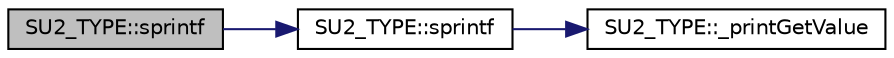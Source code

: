 digraph "SU2_TYPE::sprintf"
{
 // LATEX_PDF_SIZE
  edge [fontname="Helvetica",fontsize="10",labelfontname="Helvetica",labelfontsize="10"];
  node [fontname="Helvetica",fontsize="10",shape=record];
  rankdir="LR";
  Node1 [label="SU2_TYPE::sprintf",height=0.2,width=0.4,color="black", fillcolor="grey75", style="filled", fontcolor="black",tooltip=" "];
  Node1 -> Node2 [color="midnightblue",fontsize="10",style="solid",fontname="Helvetica"];
  Node2 [label="SU2_TYPE::sprintf",height=0.2,width=0.4,color="black", fillcolor="white", style="filled",URL="$namespaceSU2__TYPE.html#a0ea0c8ccda8dc605aea2b12e36efab61",tooltip="Wrapper to sprintf to be able to print active types and AD expressions."];
  Node2 -> Node3 [color="midnightblue",fontsize="10",style="solid",fontname="Helvetica"];
  Node3 [label="SU2_TYPE::_printGetValue",height=0.2,width=0.4,color="black", fillcolor="white", style="filled",URL="$namespaceSU2__TYPE.html#a654a4b9c462ef1b0c19e18ee490262c6",tooltip=" "];
}

